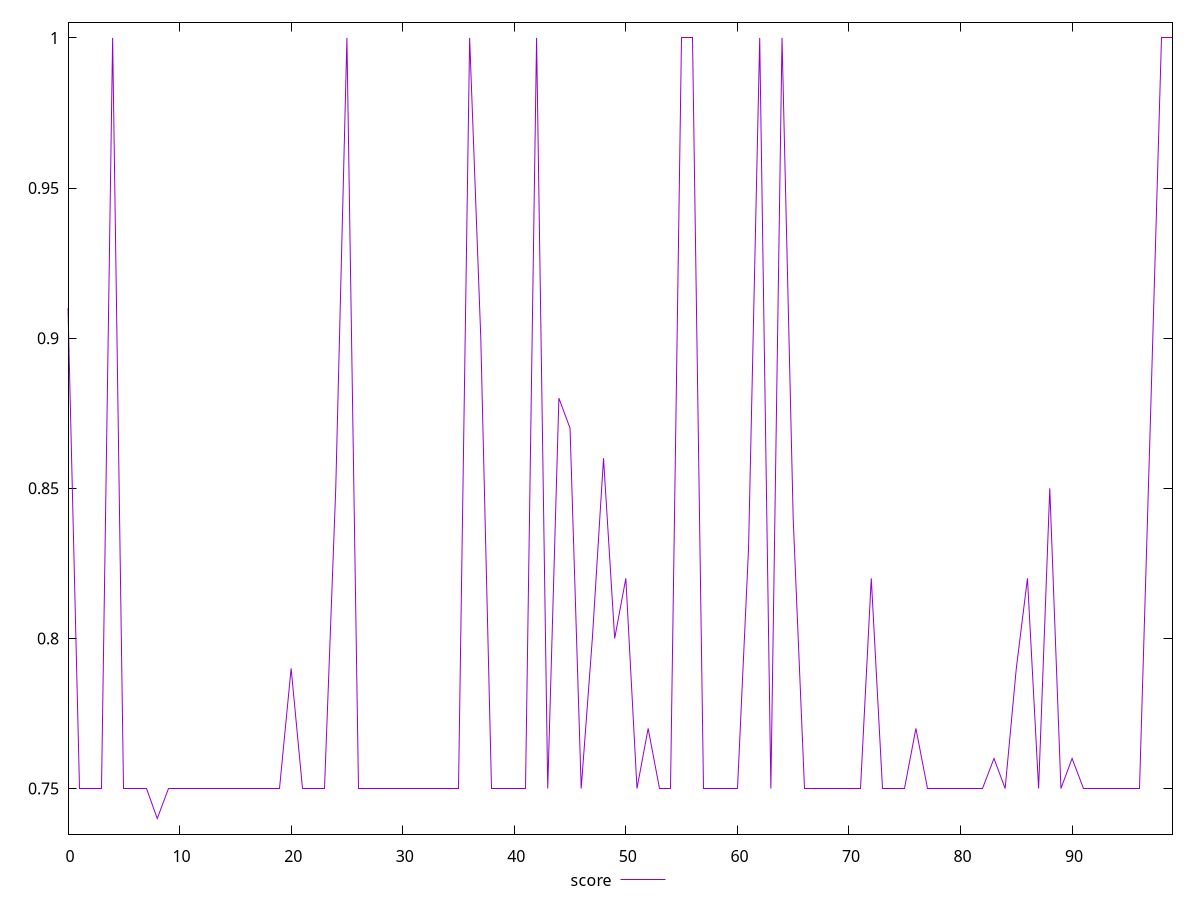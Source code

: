 reset

$score <<EOF
0 0.91
1 0.75
2 0.75
3 0.75
4 1
5 0.75
6 0.75
7 0.75
8 0.74
9 0.75
10 0.75
11 0.75
12 0.75
13 0.75
14 0.75
15 0.75
16 0.75
17 0.75
18 0.75
19 0.75
20 0.79
21 0.75
22 0.75
23 0.75
24 0.85
25 1
26 0.75
27 0.75
28 0.75
29 0.75
30 0.75
31 0.75
32 0.75
33 0.75
34 0.75
35 0.75
36 1
37 0.9
38 0.75
39 0.75
40 0.75
41 0.75
42 1
43 0.75
44 0.88
45 0.87
46 0.75
47 0.8
48 0.86
49 0.8
50 0.82
51 0.75
52 0.77
53 0.75
54 0.75
55 1
56 1
57 0.75
58 0.75
59 0.75
60 0.75
61 0.83
62 1
63 0.75
64 1
65 0.84
66 0.75
67 0.75
68 0.75
69 0.75
70 0.75
71 0.75
72 0.82
73 0.75
74 0.75
75 0.75
76 0.77
77 0.75
78 0.75
79 0.75
80 0.75
81 0.75
82 0.75
83 0.76
84 0.75
85 0.79
86 0.82
87 0.75
88 0.85
89 0.75
90 0.76
91 0.75
92 0.75
93 0.75
94 0.75
95 0.75
96 0.75
97 0.87
98 1
99 1
EOF

set key outside below
set xrange [0:99]
set yrange [0.7348:1.0052]
set trange [0.7348:1.0052]
set terminal svg size 640, 500 enhanced background rgb 'white'
set output "reprap/uses-rel-preconnect/samples/pages+cached/score/values.svg"

plot $score title "score" with line

reset
